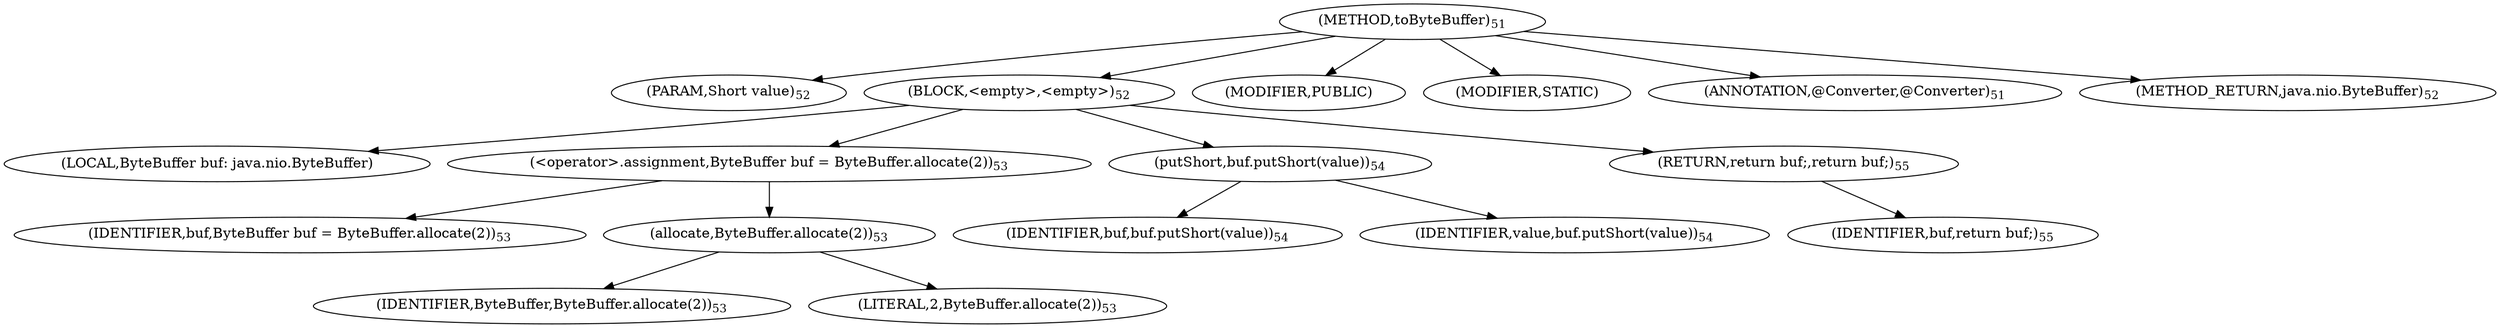 digraph "toByteBuffer" {  
"62" [label = <(METHOD,toByteBuffer)<SUB>51</SUB>> ]
"63" [label = <(PARAM,Short value)<SUB>52</SUB>> ]
"64" [label = <(BLOCK,&lt;empty&gt;,&lt;empty&gt;)<SUB>52</SUB>> ]
"65" [label = <(LOCAL,ByteBuffer buf: java.nio.ByteBuffer)> ]
"66" [label = <(&lt;operator&gt;.assignment,ByteBuffer buf = ByteBuffer.allocate(2))<SUB>53</SUB>> ]
"67" [label = <(IDENTIFIER,buf,ByteBuffer buf = ByteBuffer.allocate(2))<SUB>53</SUB>> ]
"68" [label = <(allocate,ByteBuffer.allocate(2))<SUB>53</SUB>> ]
"69" [label = <(IDENTIFIER,ByteBuffer,ByteBuffer.allocate(2))<SUB>53</SUB>> ]
"70" [label = <(LITERAL,2,ByteBuffer.allocate(2))<SUB>53</SUB>> ]
"71" [label = <(putShort,buf.putShort(value))<SUB>54</SUB>> ]
"72" [label = <(IDENTIFIER,buf,buf.putShort(value))<SUB>54</SUB>> ]
"73" [label = <(IDENTIFIER,value,buf.putShort(value))<SUB>54</SUB>> ]
"74" [label = <(RETURN,return buf;,return buf;)<SUB>55</SUB>> ]
"75" [label = <(IDENTIFIER,buf,return buf;)<SUB>55</SUB>> ]
"76" [label = <(MODIFIER,PUBLIC)> ]
"77" [label = <(MODIFIER,STATIC)> ]
"78" [label = <(ANNOTATION,@Converter,@Converter)<SUB>51</SUB>> ]
"79" [label = <(METHOD_RETURN,java.nio.ByteBuffer)<SUB>52</SUB>> ]
  "62" -> "63" 
  "62" -> "64" 
  "62" -> "76" 
  "62" -> "77" 
  "62" -> "78" 
  "62" -> "79" 
  "64" -> "65" 
  "64" -> "66" 
  "64" -> "71" 
  "64" -> "74" 
  "66" -> "67" 
  "66" -> "68" 
  "68" -> "69" 
  "68" -> "70" 
  "71" -> "72" 
  "71" -> "73" 
  "74" -> "75" 
}
